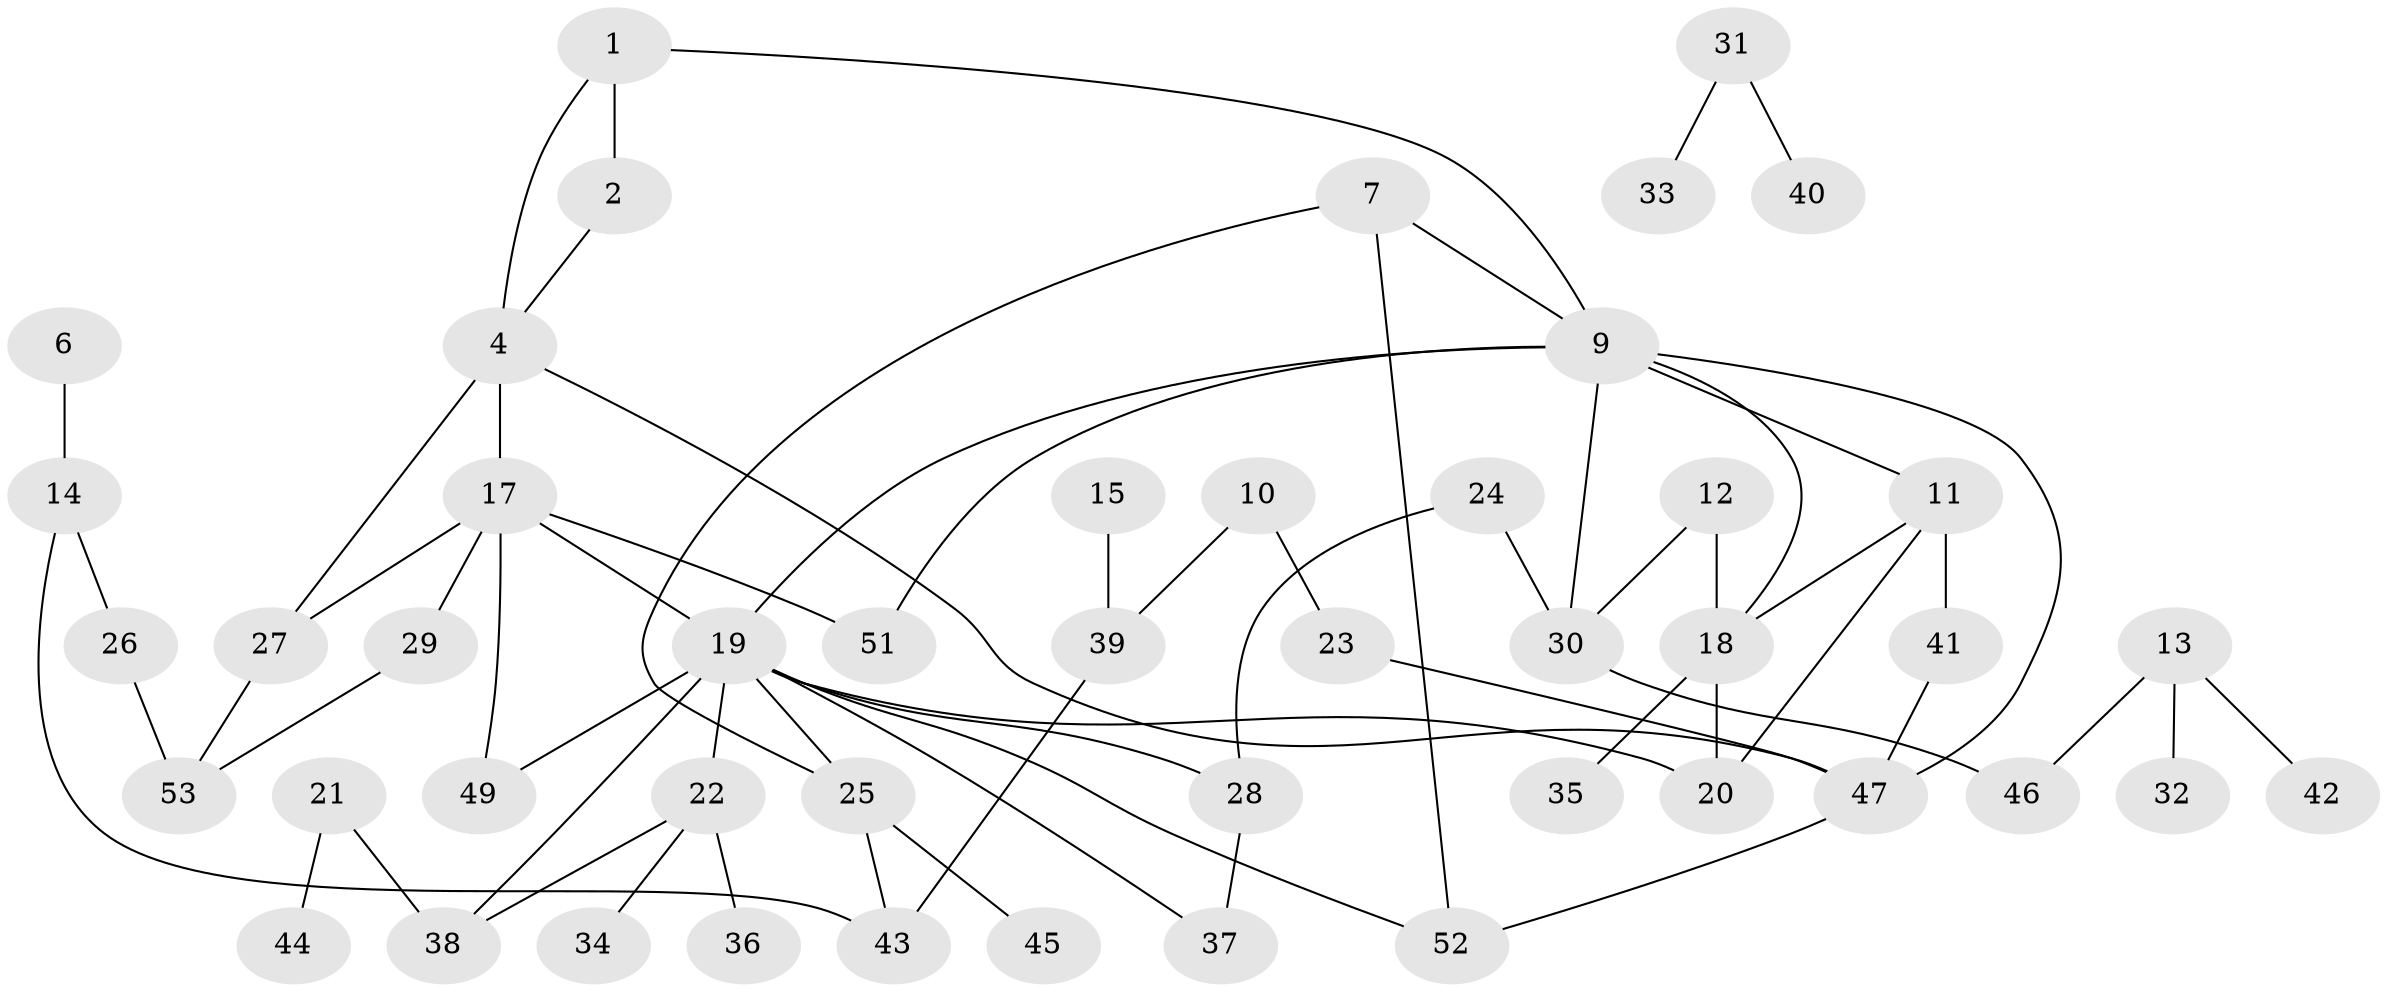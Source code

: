 // original degree distribution, {3: 0.28, 1: 0.21333333333333335, 0: 0.08, 5: 0.05333333333333334, 2: 0.22666666666666666, 6: 0.02666666666666667, 4: 0.10666666666666667, 7: 0.013333333333333334}
// Generated by graph-tools (version 1.1) at 2025/48/03/04/25 22:48:33]
// undirected, 47 vertices, 65 edges
graph export_dot {
  node [color=gray90,style=filled];
  1;
  2;
  4;
  6;
  7;
  9;
  10;
  11;
  12;
  13;
  14;
  15;
  17;
  18;
  19;
  20;
  21;
  22;
  23;
  24;
  25;
  26;
  27;
  28;
  29;
  30;
  31;
  32;
  33;
  34;
  35;
  36;
  37;
  38;
  39;
  40;
  41;
  42;
  43;
  44;
  45;
  46;
  47;
  49;
  51;
  52;
  53;
  1 -- 2 [weight=1.0];
  1 -- 4 [weight=1.0];
  1 -- 9 [weight=1.0];
  2 -- 4 [weight=1.0];
  4 -- 17 [weight=1.0];
  4 -- 27 [weight=1.0];
  4 -- 47 [weight=1.0];
  6 -- 14 [weight=1.0];
  7 -- 9 [weight=1.0];
  7 -- 25 [weight=1.0];
  7 -- 52 [weight=1.0];
  9 -- 11 [weight=1.0];
  9 -- 18 [weight=1.0];
  9 -- 19 [weight=1.0];
  9 -- 30 [weight=1.0];
  9 -- 47 [weight=2.0];
  9 -- 51 [weight=1.0];
  10 -- 23 [weight=1.0];
  10 -- 39 [weight=1.0];
  11 -- 18 [weight=1.0];
  11 -- 20 [weight=1.0];
  11 -- 41 [weight=1.0];
  12 -- 18 [weight=1.0];
  12 -- 30 [weight=1.0];
  13 -- 32 [weight=1.0];
  13 -- 42 [weight=1.0];
  13 -- 46 [weight=1.0];
  14 -- 26 [weight=1.0];
  14 -- 43 [weight=1.0];
  15 -- 39 [weight=1.0];
  17 -- 19 [weight=1.0];
  17 -- 27 [weight=1.0];
  17 -- 29 [weight=1.0];
  17 -- 49 [weight=1.0];
  17 -- 51 [weight=1.0];
  18 -- 20 [weight=1.0];
  18 -- 35 [weight=1.0];
  19 -- 20 [weight=2.0];
  19 -- 22 [weight=1.0];
  19 -- 25 [weight=1.0];
  19 -- 28 [weight=1.0];
  19 -- 37 [weight=1.0];
  19 -- 38 [weight=1.0];
  19 -- 49 [weight=1.0];
  19 -- 52 [weight=1.0];
  21 -- 38 [weight=1.0];
  21 -- 44 [weight=1.0];
  22 -- 34 [weight=1.0];
  22 -- 36 [weight=1.0];
  22 -- 38 [weight=1.0];
  23 -- 47 [weight=1.0];
  24 -- 28 [weight=1.0];
  24 -- 30 [weight=1.0];
  25 -- 43 [weight=1.0];
  25 -- 45 [weight=1.0];
  26 -- 53 [weight=1.0];
  27 -- 53 [weight=1.0];
  28 -- 37 [weight=1.0];
  29 -- 53 [weight=1.0];
  30 -- 46 [weight=1.0];
  31 -- 33 [weight=1.0];
  31 -- 40 [weight=1.0];
  39 -- 43 [weight=1.0];
  41 -- 47 [weight=1.0];
  47 -- 52 [weight=1.0];
}
